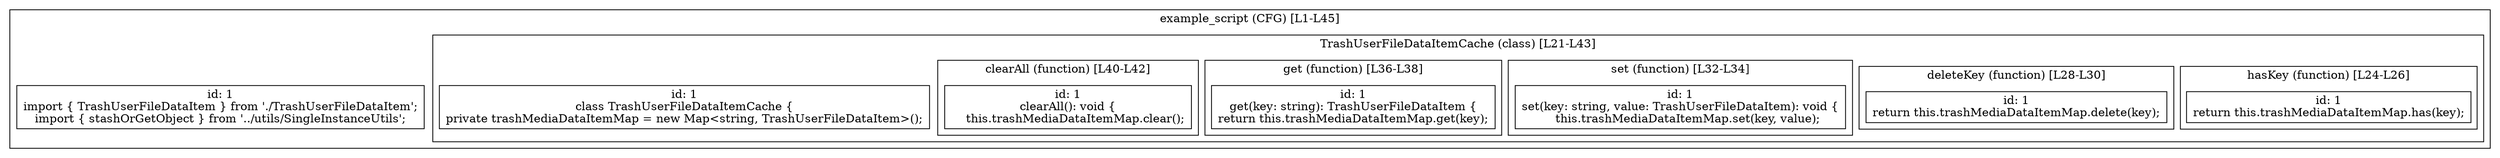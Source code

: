 digraph "62.ts" {
  subgraph "cluster_1" {
    label="example_script (CFG) [L1-L45]";
    node_1_1 [label="id: 1\nimport { TrashUserFileDataItem } from './TrashUserFileDataItem';
import { stashOrGetObject } from '../utils/SingleInstanceUtils';", shape=box];
  subgraph "cluster_2" {
    label="TrashUserFileDataItemCache (class) [L21-L43]";
    node_2_1 [label="id: 1\nclass TrashUserFileDataItemCache {
private trashMediaDataItemMap = new Map<string, TrashUserFileDataItem>();", shape=box];
  subgraph "cluster_3" {
    label="hasKey (function) [L24-L26]";
    node_3_1 [label="id: 1\nreturn this.trashMediaDataItemMap.has(key);", shape=box];
  }
  subgraph "cluster_4" {
    label="deleteKey (function) [L28-L30]";
    node_4_1 [label="id: 1\nreturn this.trashMediaDataItemMap.delete(key);", shape=box];
  }
  subgraph "cluster_5" {
    label="set (function) [L32-L34]";
    node_5_1 [label="id: 1\nset(key: string, value: TrashUserFileDataItem): void {
    this.trashMediaDataItemMap.set(key, value);", shape=box];
  }
  subgraph "cluster_6" {
    label="get (function) [L36-L38]";
    node_6_1 [label="id: 1\nget(key: string): TrashUserFileDataItem {
return this.trashMediaDataItemMap.get(key);", shape=box];
  }
  subgraph "cluster_7" {
    label="clearAll (function) [L40-L42]";
    node_7_1 [label="id: 1\nclearAll(): void {
    this.trashMediaDataItemMap.clear();", shape=box];
  }
  }
  }
}